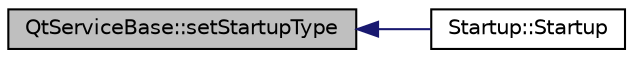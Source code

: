 digraph "QtServiceBase::setStartupType"
{
  edge [fontname="Helvetica",fontsize="10",labelfontname="Helvetica",labelfontsize="10"];
  node [fontname="Helvetica",fontsize="10",shape=record];
  rankdir="LR";
  Node48 [label="QtServiceBase::setStartupType",height=0.2,width=0.4,color="black", fillcolor="grey75", style="filled", fontcolor="black"];
  Node48 -> Node49 [dir="back",color="midnightblue",fontsize="10",style="solid",fontname="Helvetica"];
  Node49 [label="Startup::Startup",height=0.2,width=0.4,color="black", fillcolor="white", style="filled",URL="$class_startup.html#a03052d5e10da95f47d0f005d615ef89f"];
}
